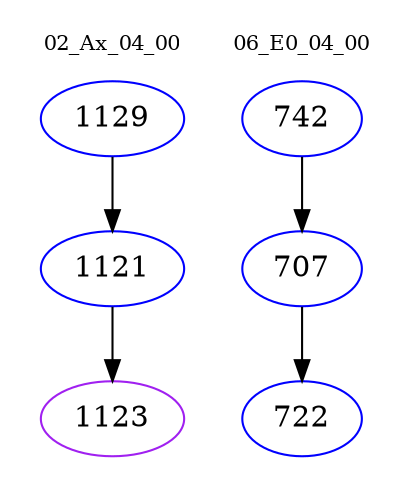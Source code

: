 digraph{
subgraph cluster_0 {
color = white
label = "02_Ax_04_00";
fontsize=10;
T0_1129 [label="1129", color="blue"]
T0_1129 -> T0_1121 [color="black"]
T0_1121 [label="1121", color="blue"]
T0_1121 -> T0_1123 [color="black"]
T0_1123 [label="1123", color="purple"]
}
subgraph cluster_1 {
color = white
label = "06_E0_04_00";
fontsize=10;
T1_742 [label="742", color="blue"]
T1_742 -> T1_707 [color="black"]
T1_707 [label="707", color="blue"]
T1_707 -> T1_722 [color="black"]
T1_722 [label="722", color="blue"]
}
}

